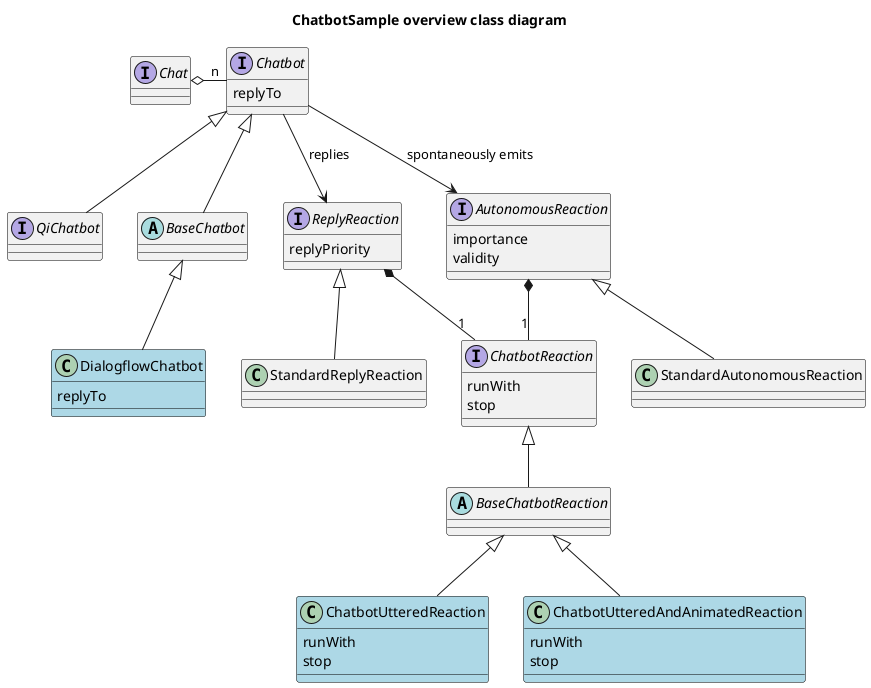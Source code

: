 @startuml

title ChatbotSample overview class diagram

skinparam titleBorderThickness 2

skinparam class {
    BorderColor Black
	BackgroundColor<<ChatbotDevelopper>> LightBlue
}
hide stereotypes

interface Chat {
}
interface Chatbot {
    replyTo
}
interface QiChatbot {
}
abstract class BaseChatbot

interface ChatbotReaction {
    runWith
    stop
}

interface ReplyReaction {
    replyPriority
}

interface AutonomousReaction {
    importance
    validity
}

abstract class BaseChatbotReaction 
class StandardReplyReaction 
class StandardAutonomousReaction 

class DialogflowChatbot<<ChatbotDevelopper>> {
    replyTo
}

class ChatbotUtteredReaction<<ChatbotDevelopper>> {
    runWith
    stop
}
class ChatbotUtteredAndAnimatedReaction<<ChatbotDevelopper>> {
    runWith
    stop
}

Chat o-right- "n" Chatbot
Chatbot <|-- QiChatbot
Chatbot <|-- BaseChatbot
BaseChatbot <|-- DialogflowChatbot

Chatbot --> ReplyReaction : replies

ReplyReaction <|-- StandardReplyReaction
AutonomousReaction <|-- StandardAutonomousReaction

ChatbotReaction <|-- BaseChatbotReaction
BaseChatbotReaction <|-- ChatbotUtteredAndAnimatedReaction
BaseChatbotReaction <|-- ChatbotUtteredReaction

ReplyReaction  *-- "1" ChatbotReaction
AutonomousReaction *-- "1" ChatbotReaction

Chatbot --> AutonomousReaction : spontaneously emits


@enduml